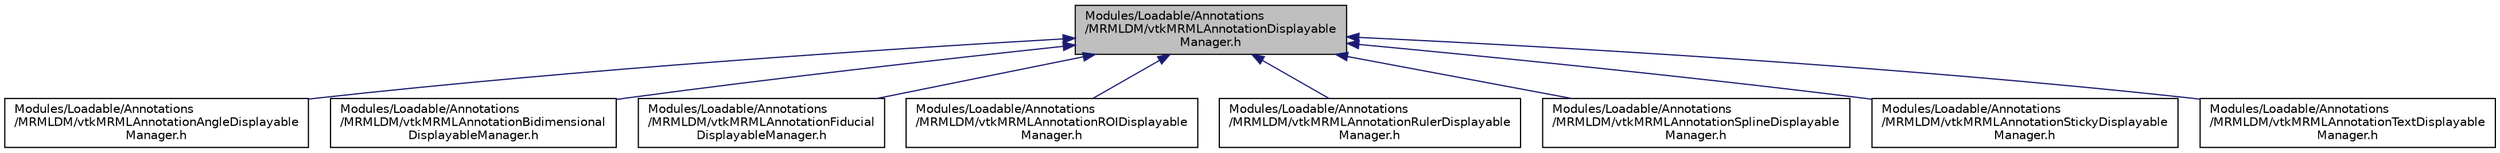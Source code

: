 digraph "Modules/Loadable/Annotations/MRMLDM/vtkMRMLAnnotationDisplayableManager.h"
{
  bgcolor="transparent";
  edge [fontname="Helvetica",fontsize="10",labelfontname="Helvetica",labelfontsize="10"];
  node [fontname="Helvetica",fontsize="10",shape=record];
  Node12 [label="Modules/Loadable/Annotations\l/MRMLDM/vtkMRMLAnnotationDisplayable\lManager.h",height=0.2,width=0.4,color="black", fillcolor="grey75", style="filled", fontcolor="black"];
  Node12 -> Node13 [dir="back",color="midnightblue",fontsize="10",style="solid",fontname="Helvetica"];
  Node13 [label="Modules/Loadable/Annotations\l/MRMLDM/vtkMRMLAnnotationAngleDisplayable\lManager.h",height=0.2,width=0.4,color="black",URL="$vtkMRMLAnnotationAngleDisplayableManager_8h.html"];
  Node12 -> Node14 [dir="back",color="midnightblue",fontsize="10",style="solid",fontname="Helvetica"];
  Node14 [label="Modules/Loadable/Annotations\l/MRMLDM/vtkMRMLAnnotationBidimensional\lDisplayableManager.h",height=0.2,width=0.4,color="black",URL="$vtkMRMLAnnotationBidimensionalDisplayableManager_8h.html"];
  Node12 -> Node15 [dir="back",color="midnightblue",fontsize="10",style="solid",fontname="Helvetica"];
  Node15 [label="Modules/Loadable/Annotations\l/MRMLDM/vtkMRMLAnnotationFiducial\lDisplayableManager.h",height=0.2,width=0.4,color="black",URL="$vtkMRMLAnnotationFiducialDisplayableManager_8h.html"];
  Node12 -> Node16 [dir="back",color="midnightblue",fontsize="10",style="solid",fontname="Helvetica"];
  Node16 [label="Modules/Loadable/Annotations\l/MRMLDM/vtkMRMLAnnotationROIDisplayable\lManager.h",height=0.2,width=0.4,color="black",URL="$vtkMRMLAnnotationROIDisplayableManager_8h.html"];
  Node12 -> Node17 [dir="back",color="midnightblue",fontsize="10",style="solid",fontname="Helvetica"];
  Node17 [label="Modules/Loadable/Annotations\l/MRMLDM/vtkMRMLAnnotationRulerDisplayable\lManager.h",height=0.2,width=0.4,color="black",URL="$vtkMRMLAnnotationRulerDisplayableManager_8h.html"];
  Node12 -> Node18 [dir="back",color="midnightblue",fontsize="10",style="solid",fontname="Helvetica"];
  Node18 [label="Modules/Loadable/Annotations\l/MRMLDM/vtkMRMLAnnotationSplineDisplayable\lManager.h",height=0.2,width=0.4,color="black",URL="$vtkMRMLAnnotationSplineDisplayableManager_8h.html"];
  Node12 -> Node19 [dir="back",color="midnightblue",fontsize="10",style="solid",fontname="Helvetica"];
  Node19 [label="Modules/Loadable/Annotations\l/MRMLDM/vtkMRMLAnnotationStickyDisplayable\lManager.h",height=0.2,width=0.4,color="black",URL="$vtkMRMLAnnotationStickyDisplayableManager_8h.html"];
  Node12 -> Node20 [dir="back",color="midnightblue",fontsize="10",style="solid",fontname="Helvetica"];
  Node20 [label="Modules/Loadable/Annotations\l/MRMLDM/vtkMRMLAnnotationTextDisplayable\lManager.h",height=0.2,width=0.4,color="black",URL="$vtkMRMLAnnotationTextDisplayableManager_8h.html"];
}
